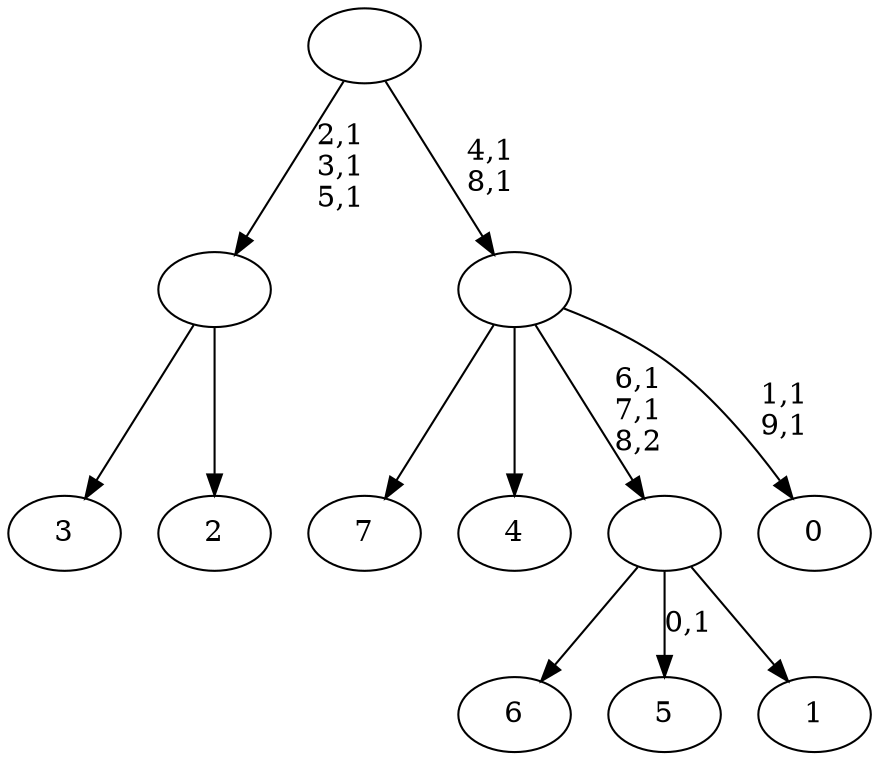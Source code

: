 digraph T {
	18 [label="7"]
	17 [label="6"]
	16 [label="5"]
	14 [label="4"]
	13 [label="3"]
	12 [label="2"]
	11 [label=""]
	8 [label="1"]
	7 [label=""]
	5 [label="0"]
	2 [label=""]
	0 [label=""]
	11 -> 13 [label=""]
	11 -> 12 [label=""]
	7 -> 16 [label="0,1"]
	7 -> 17 [label=""]
	7 -> 8 [label=""]
	2 -> 5 [label="1,1\n9,1"]
	2 -> 7 [label="6,1\n7,1\n8,2"]
	2 -> 18 [label=""]
	2 -> 14 [label=""]
	0 -> 2 [label="4,1\n8,1"]
	0 -> 11 [label="2,1\n3,1\n5,1"]
}
